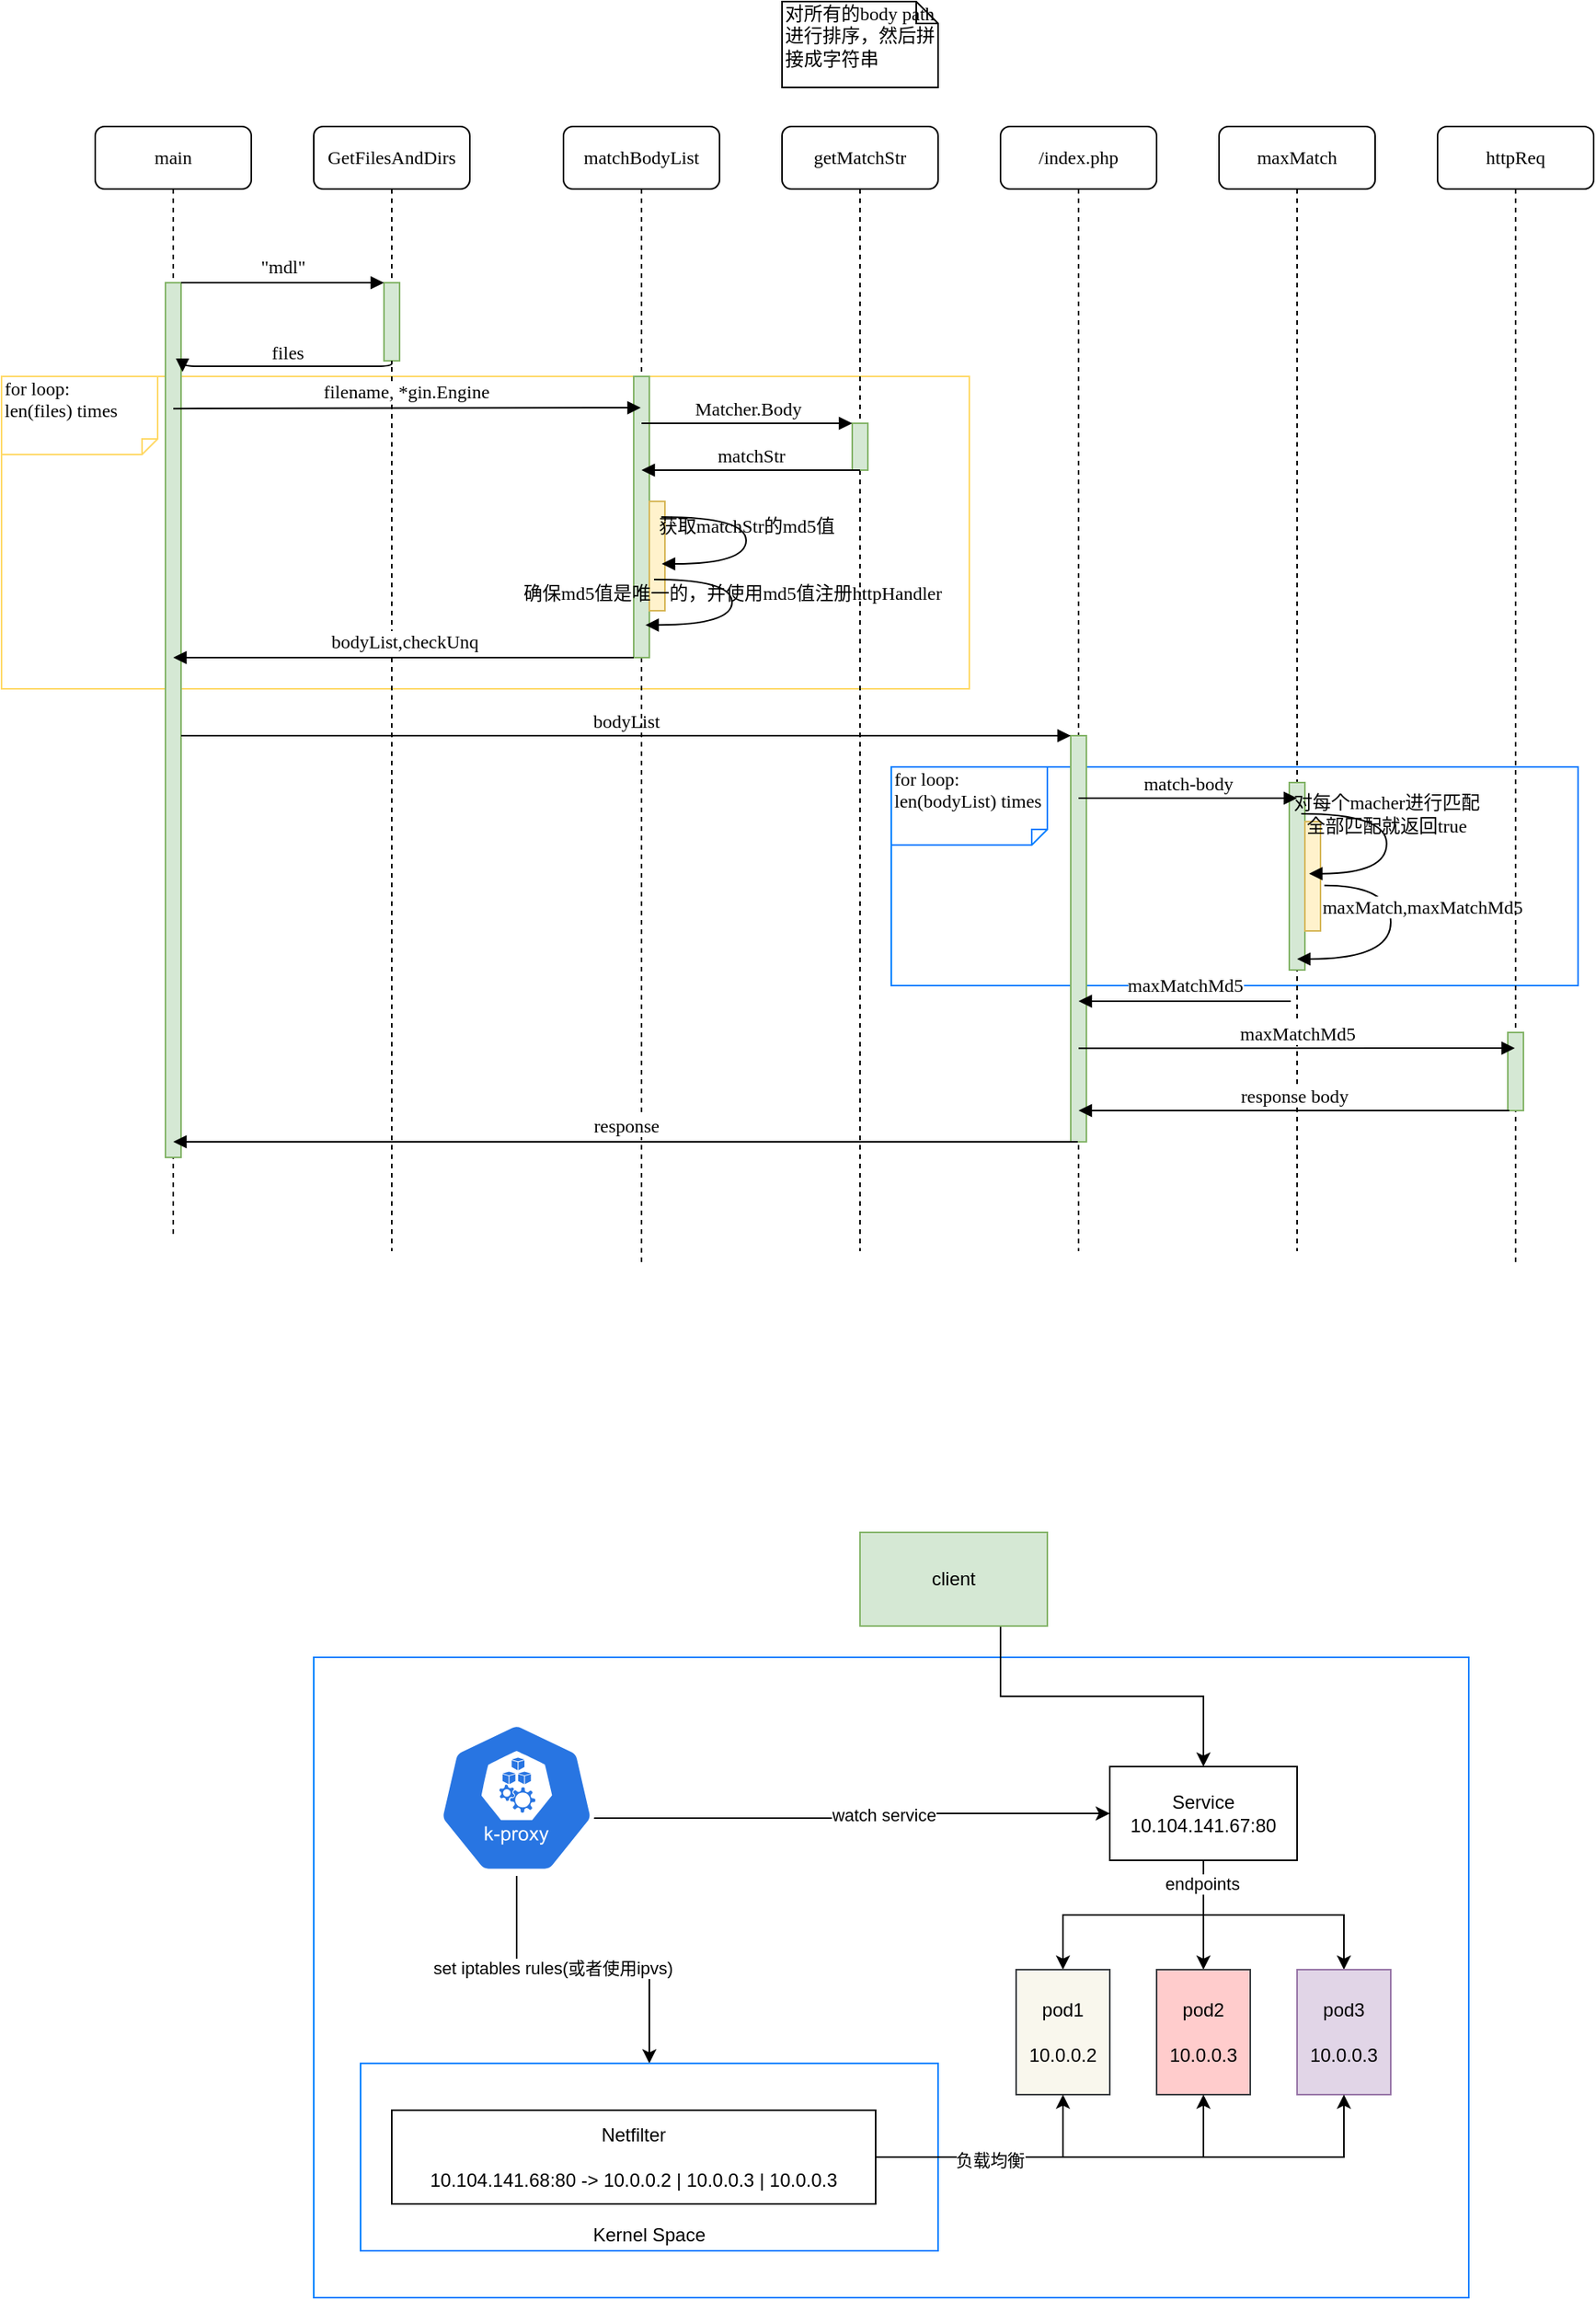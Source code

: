 <mxfile version="14.0.1" type="github">
  <diagram name="Page-1" id="13e1069c-82ec-6db2-03f1-153e76fe0fe0">
    <mxGraphModel dx="1298" dy="-103" grid="1" gridSize="10" guides="1" tooltips="1" connect="1" arrows="1" fold="1" page="1" pageScale="1" pageWidth="850" pageHeight="400" background="#ffffff" math="0" shadow="0">
      <root>
        <mxCell id="0" />
        <mxCell id="1" parent="0" />
        <mxCell id="SKvN3QT0MtDooMWM45vD-5" value="" style="shape=note;whiteSpace=wrap;html=1;size=0;verticalAlign=top;align=left;spacingTop=-6;rounded=0;shadow=0;comic=0;labelBackgroundColor=none;strokeWidth=1;fontFamily=Verdana;fontSize=12;strokeColor=#007FFF;" vertex="1" parent="1">
          <mxGeometry x="540" y="2070" width="740" height="410" as="geometry" />
        </mxCell>
        <mxCell id="YmVjbaBAGrZHu8uXbrV_-117" value="Note" style="shape=note;whiteSpace=wrap;html=1;size=0;verticalAlign=top;align=left;spacingTop=-6;rounded=0;shadow=0;comic=0;labelBackgroundColor=none;strokeWidth=1;fontFamily=Verdana;fontSize=12;strokeColor=#007FFF;" parent="1" vertex="1">
          <mxGeometry x="910" y="1500" width="440" height="140" as="geometry" />
        </mxCell>
        <mxCell id="7baba1c4bc27f4b0-43" value="Note" style="shape=note;whiteSpace=wrap;html=1;size=0;verticalAlign=top;align=left;spacingTop=-6;rounded=0;shadow=0;comic=0;labelBackgroundColor=none;strokeWidth=1;fontFamily=Verdana;fontSize=12;strokeColor=#FFD966;" parent="1" vertex="1">
          <mxGeometry x="340" y="1250" width="620" height="200" as="geometry" />
        </mxCell>
        <mxCell id="YmVjbaBAGrZHu8uXbrV_-1" value="&lt;p class=&quot;p1&quot; style=&quot;margin: 0px ; font-stretch: normal ; line-height: normal ; font-family: &amp;#34;andale mono&amp;#34;&quot;&gt;&lt;span class=&quot;s1&quot; style=&quot;background-color: rgb(255 , 255 , 255)&quot;&gt;&lt;font style=&quot;font-size: 12px&quot;&gt;GetFilesAndDirs&lt;/font&gt;&lt;/span&gt;&lt;/p&gt;" style="shape=umlLifeline;perimeter=lifelinePerimeter;whiteSpace=wrap;html=1;container=1;collapsible=0;recursiveResize=0;outlineConnect=0;rounded=1;shadow=0;comic=0;labelBackgroundColor=none;strokeWidth=1;fontFamily=Verdana;fontSize=12;align=center;" parent="1" vertex="1">
          <mxGeometry x="540" y="1090" width="100" height="720" as="geometry" />
        </mxCell>
        <mxCell id="YmVjbaBAGrZHu8uXbrV_-2" value="" style="html=1;points=[];perimeter=orthogonalPerimeter;rounded=0;shadow=0;comic=0;labelBackgroundColor=none;strokeWidth=1;fontFamily=Verdana;fontSize=12;align=center;fillColor=#d5e8d4;strokeColor=#82b366;" parent="YmVjbaBAGrZHu8uXbrV_-1" vertex="1">
          <mxGeometry x="45" y="100" width="10" height="50" as="geometry" />
        </mxCell>
        <mxCell id="YmVjbaBAGrZHu8uXbrV_-3" value="&lt;p class=&quot;p1&quot; style=&quot;margin: 0px ; font-stretch: normal ; line-height: normal ; font-family: &amp;#34;andale mono&amp;#34;&quot;&gt;&lt;span class=&quot;s1&quot; style=&quot;background-color: rgb(255 , 255 , 255)&quot;&gt;&lt;font style=&quot;font-size: 12px&quot;&gt;matchBodyList&lt;/font&gt;&lt;/span&gt;&lt;/p&gt;" style="shape=umlLifeline;perimeter=lifelinePerimeter;whiteSpace=wrap;html=1;container=1;collapsible=0;recursiveResize=0;outlineConnect=0;rounded=1;shadow=0;comic=0;labelBackgroundColor=none;strokeWidth=1;fontFamily=Verdana;fontSize=12;align=center;" parent="1" vertex="1">
          <mxGeometry x="700" y="1090" width="100" height="730" as="geometry" />
        </mxCell>
        <mxCell id="YmVjbaBAGrZHu8uXbrV_-4" value="" style="html=1;points=[];perimeter=orthogonalPerimeter;rounded=0;shadow=0;comic=0;labelBackgroundColor=none;strokeWidth=1;fontFamily=Verdana;fontSize=12;align=center;fillColor=#d5e8d4;strokeColor=#82b366;" parent="YmVjbaBAGrZHu8uXbrV_-3" vertex="1">
          <mxGeometry x="45" y="160" width="10" height="180" as="geometry" />
        </mxCell>
        <mxCell id="YmVjbaBAGrZHu8uXbrV_-42" value="" style="html=1;points=[];perimeter=orthogonalPerimeter;rounded=0;shadow=0;comic=0;labelBackgroundColor=none;strokeWidth=1;fontFamily=Verdana;fontSize=12;align=center;fillColor=#fff2cc;strokeColor=#d6b656;" parent="YmVjbaBAGrZHu8uXbrV_-3" vertex="1">
          <mxGeometry x="55" y="240" width="10" height="70" as="geometry" />
        </mxCell>
        <mxCell id="YmVjbaBAGrZHu8uXbrV_-5" value="getMatchStr" style="shape=umlLifeline;perimeter=lifelinePerimeter;whiteSpace=wrap;html=1;container=1;collapsible=0;recursiveResize=0;outlineConnect=0;rounded=1;shadow=0;comic=0;labelBackgroundColor=none;strokeWidth=1;fontFamily=Verdana;fontSize=12;align=center;" parent="1" vertex="1">
          <mxGeometry x="840" y="1090" width="100" height="720" as="geometry" />
        </mxCell>
        <mxCell id="YmVjbaBAGrZHu8uXbrV_-11" value="" style="html=1;points=[];perimeter=orthogonalPerimeter;rounded=0;shadow=0;comic=0;labelBackgroundColor=none;strokeWidth=1;fontFamily=Verdana;fontSize=12;align=center;fillColor=#d5e8d4;strokeColor=#82b366;" parent="YmVjbaBAGrZHu8uXbrV_-5" vertex="1">
          <mxGeometry x="45" y="190" width="10" height="30" as="geometry" />
        </mxCell>
        <mxCell id="YmVjbaBAGrZHu8uXbrV_-6" value="/index.php" style="shape=umlLifeline;perimeter=lifelinePerimeter;whiteSpace=wrap;html=1;container=1;collapsible=0;recursiveResize=0;outlineConnect=0;rounded=1;shadow=0;comic=0;labelBackgroundColor=none;strokeWidth=1;fontFamily=Verdana;fontSize=12;align=center;" parent="1" vertex="1">
          <mxGeometry x="980" y="1090" width="100" height="720" as="geometry" />
        </mxCell>
        <mxCell id="YmVjbaBAGrZHu8uXbrV_-16" value="" style="html=1;points=[];perimeter=orthogonalPerimeter;rounded=0;shadow=0;comic=0;labelBackgroundColor=none;strokeWidth=1;fontFamily=Verdana;fontSize=12;align=center;fillColor=#d5e8d4;strokeColor=#82b366;" parent="YmVjbaBAGrZHu8uXbrV_-6" vertex="1">
          <mxGeometry x="45" y="390" width="10" height="260" as="geometry" />
        </mxCell>
        <mxCell id="YmVjbaBAGrZHu8uXbrV_-7" value="maxMatch" style="shape=umlLifeline;perimeter=lifelinePerimeter;whiteSpace=wrap;html=1;container=1;collapsible=0;recursiveResize=0;outlineConnect=0;rounded=1;shadow=0;comic=0;labelBackgroundColor=none;strokeWidth=1;fontFamily=Verdana;fontSize=12;align=center;" parent="1" vertex="1">
          <mxGeometry x="1120" y="1090" width="100" height="720" as="geometry" />
        </mxCell>
        <mxCell id="YmVjbaBAGrZHu8uXbrV_-88" value="" style="html=1;points=[];perimeter=orthogonalPerimeter;rounded=0;shadow=0;comic=0;labelBackgroundColor=none;strokeWidth=1;fontFamily=Verdana;fontSize=12;align=center;fillColor=#d5e8d4;strokeColor=#82b366;" parent="YmVjbaBAGrZHu8uXbrV_-7" vertex="1">
          <mxGeometry x="45" y="420" width="10" height="120" as="geometry" />
        </mxCell>
        <mxCell id="YmVjbaBAGrZHu8uXbrV_-89" value="" style="html=1;points=[];perimeter=orthogonalPerimeter;rounded=0;shadow=0;comic=0;labelBackgroundColor=none;strokeWidth=1;fontFamily=Verdana;fontSize=12;align=center;fillColor=#fff2cc;strokeColor=#d6b656;" parent="YmVjbaBAGrZHu8uXbrV_-7" vertex="1">
          <mxGeometry x="55" y="445" width="10" height="70" as="geometry" />
        </mxCell>
        <mxCell id="YmVjbaBAGrZHu8uXbrV_-110" value="&lt;p class=&quot;p1&quot; style=&quot;margin: 0px ; font-stretch: normal ; line-height: normal ; font-family: &amp;#34;andale mono&amp;#34;&quot;&gt;&lt;span style=&quot;background-color: rgb(255 , 255 , 255)&quot;&gt;&lt;span class=&quot;s1&quot;&gt;maxMatch,&lt;/span&gt;&lt;span style=&quot;font-family: &amp;#34;andale mono&amp;#34;&quot;&gt;maxMatchMd5&lt;/span&gt;&lt;/span&gt;&lt;/p&gt;" style="html=1;verticalAlign=bottom;endArrow=block;labelBackgroundColor=none;fontFamily=Verdana;fontSize=12;elbow=vertical;edgeStyle=orthogonalEdgeStyle;curved=1;exitX=1.243;exitY=0.584;exitPerimeter=0;exitDx=0;exitDy=0;" parent="YmVjbaBAGrZHu8uXbrV_-7" source="YmVjbaBAGrZHu8uXbrV_-89" edge="1">
          <mxGeometry x="-0.109" y="20" relative="1" as="geometry">
            <mxPoint x="-171.84" y="470.05" as="sourcePoint" />
            <mxPoint x="50" y="533" as="targetPoint" />
            <Array as="points">
              <mxPoint x="110" y="486" />
              <mxPoint x="110" y="533" />
            </Array>
            <mxPoint as="offset" />
          </mxGeometry>
        </mxCell>
        <mxCell id="YmVjbaBAGrZHu8uXbrV_-8" value="httpReq" style="shape=umlLifeline;perimeter=lifelinePerimeter;whiteSpace=wrap;html=1;container=1;collapsible=0;recursiveResize=0;outlineConnect=0;rounded=1;shadow=0;comic=0;labelBackgroundColor=none;strokeWidth=1;fontFamily=Verdana;fontSize=12;align=center;" parent="1" vertex="1">
          <mxGeometry x="1260" y="1090" width="100" height="730" as="geometry" />
        </mxCell>
        <mxCell id="YmVjbaBAGrZHu8uXbrV_-120" value="" style="html=1;points=[];perimeter=orthogonalPerimeter;rounded=0;shadow=0;comic=0;labelBackgroundColor=none;strokeWidth=1;fontFamily=Verdana;fontSize=12;align=center;fillColor=#d5e8d4;strokeColor=#82b366;" parent="YmVjbaBAGrZHu8uXbrV_-8" vertex="1">
          <mxGeometry x="45" y="580" width="10" height="50" as="geometry" />
        </mxCell>
        <mxCell id="YmVjbaBAGrZHu8uXbrV_-9" value="main" style="shape=umlLifeline;perimeter=lifelinePerimeter;whiteSpace=wrap;html=1;container=1;collapsible=0;recursiveResize=0;outlineConnect=0;rounded=1;shadow=0;comic=0;labelBackgroundColor=none;strokeWidth=1;fontFamily=Verdana;fontSize=12;align=center;" parent="1" vertex="1">
          <mxGeometry x="400" y="1090" width="100" height="710" as="geometry" />
        </mxCell>
        <mxCell id="YmVjbaBAGrZHu8uXbrV_-10" value="" style="html=1;points=[];perimeter=orthogonalPerimeter;rounded=0;shadow=0;comic=0;labelBackgroundColor=none;strokeWidth=1;fontFamily=Verdana;fontSize=12;align=center;fillColor=#d5e8d4;strokeColor=#82b366;" parent="YmVjbaBAGrZHu8uXbrV_-9" vertex="1">
          <mxGeometry x="45" y="100" width="10" height="560" as="geometry" />
        </mxCell>
        <mxCell id="YmVjbaBAGrZHu8uXbrV_-12" value="&lt;p class=&quot;p1&quot; style=&quot;margin: 0px ; font-stretch: normal ; line-height: normal ; font-family: &amp;#34;andale mono&amp;#34;&quot;&gt;&lt;span style=&quot;background-color: rgb(255 , 255 , 255)&quot;&gt;&lt;span class=&quot;s1&quot; style=&quot;font-size: 12px&quot;&gt;bodyList,&lt;/span&gt;&lt;span style=&quot;font-family: &amp;#34;andale mono&amp;#34;&quot;&gt;checkUnq&lt;/span&gt;&lt;/span&gt;&lt;/p&gt;" style="html=1;verticalAlign=bottom;endArrow=block;labelBackgroundColor=none;fontFamily=Verdana;fontSize=12;edgeStyle=elbowEdgeStyle;elbow=vertical;" parent="1" source="YmVjbaBAGrZHu8uXbrV_-4" target="YmVjbaBAGrZHu8uXbrV_-9" edge="1">
          <mxGeometry relative="1" as="geometry">
            <mxPoint x="810" y="1230" as="sourcePoint" />
            <Array as="points">
              <mxPoint x="680" y="1430" />
              <mxPoint x="640" y="1410" />
              <mxPoint x="690" y="1320" />
              <mxPoint x="710" y="1310" />
              <mxPoint x="460" y="1330" />
              <mxPoint x="760" y="1230" />
            </Array>
          </mxGeometry>
        </mxCell>
        <mxCell id="YmVjbaBAGrZHu8uXbrV_-17" value="bodyList" style="html=1;verticalAlign=bottom;endArrow=block;entryX=0;entryY=0;labelBackgroundColor=none;fontFamily=Verdana;fontSize=12;" parent="1" source="YmVjbaBAGrZHu8uXbrV_-10" target="YmVjbaBAGrZHu8uXbrV_-16" edge="1">
          <mxGeometry relative="1" as="geometry">
            <mxPoint x="810" y="1430" as="sourcePoint" />
          </mxGeometry>
        </mxCell>
        <mxCell id="YmVjbaBAGrZHu8uXbrV_-24" value="&lt;p class=&quot;p1&quot; style=&quot;margin: 0px ; font-stretch: normal ; line-height: normal ; font-family: &amp;#34;andale mono&amp;#34;&quot;&gt;&lt;span class=&quot;s1&quot; style=&quot;background-color: rgb(255 , 255 , 255)&quot;&gt;&lt;font style=&quot;font-size: 12px&quot;&gt;&quot;mdl&quot;&lt;/font&gt;&lt;/span&gt;&lt;/p&gt;" style="html=1;verticalAlign=bottom;endArrow=block;entryX=0;entryY=0;labelBackgroundColor=none;fontFamily=Verdana;fontSize=12;edgeStyle=elbowEdgeStyle;elbow=vertical;" parent="1" source="YmVjbaBAGrZHu8uXbrV_-10" target="YmVjbaBAGrZHu8uXbrV_-2" edge="1">
          <mxGeometry relative="1" as="geometry">
            <mxPoint x="520" y="1200" as="sourcePoint" />
          </mxGeometry>
        </mxCell>
        <mxCell id="YmVjbaBAGrZHu8uXbrV_-25" value="files" style="html=1;verticalAlign=bottom;endArrow=block;entryX=1.094;entryY=0.102;labelBackgroundColor=none;fontFamily=Verdana;fontSize=12;edgeStyle=elbowEdgeStyle;elbow=vertical;entryDx=0;entryDy=0;entryPerimeter=0;" parent="1" source="YmVjbaBAGrZHu8uXbrV_-2" target="YmVjbaBAGrZHu8uXbrV_-10" edge="1">
          <mxGeometry relative="1" as="geometry">
            <mxPoint x="670" y="1210" as="sourcePoint" />
          </mxGeometry>
        </mxCell>
        <mxCell id="YmVjbaBAGrZHu8uXbrV_-38" value="&lt;p class=&quot;p1&quot; style=&quot;margin: 0px ; font-stretch: normal ; line-height: normal ; font-family: &amp;#34;andale mono&amp;#34;&quot;&gt;&lt;span style=&quot;background-color: rgb(255 , 255 , 255)&quot;&gt;filename, *gin.Engine&lt;/span&gt;&lt;/p&gt;" style="html=1;verticalAlign=bottom;endArrow=block;labelBackgroundColor=none;fontFamily=Verdana;fontSize=12;edgeStyle=elbowEdgeStyle;elbow=vertical;" parent="1" target="YmVjbaBAGrZHu8uXbrV_-3" edge="1">
          <mxGeometry relative="1" as="geometry">
            <mxPoint x="450" y="1270.584" as="sourcePoint" />
            <mxPoint x="580" y="1270.29" as="targetPoint" />
            <Array as="points">
              <mxPoint x="450" y="1270" />
            </Array>
          </mxGeometry>
        </mxCell>
        <mxCell id="YmVjbaBAGrZHu8uXbrV_-39" value="对所有的body path进行排序，然后拼接成字符串" style="shape=note;whiteSpace=wrap;html=1;size=14;verticalAlign=top;align=left;spacingTop=-6;rounded=0;shadow=0;comic=0;labelBackgroundColor=none;strokeWidth=1;fontFamily=Verdana;fontSize=12" parent="1" vertex="1">
          <mxGeometry x="840" y="1010" width="100" height="55" as="geometry" />
        </mxCell>
        <mxCell id="YmVjbaBAGrZHu8uXbrV_-40" value="Matcher.Body" style="html=1;verticalAlign=bottom;endArrow=block;labelBackgroundColor=none;fontFamily=Verdana;fontSize=12;" parent="1" target="YmVjbaBAGrZHu8uXbrV_-11" edge="1">
          <mxGeometry relative="1" as="geometry">
            <mxPoint x="750" y="1280" as="sourcePoint" />
            <mxPoint x="880" y="1280" as="targetPoint" />
          </mxGeometry>
        </mxCell>
        <mxCell id="YmVjbaBAGrZHu8uXbrV_-41" value="matchStr" style="html=1;verticalAlign=bottom;endArrow=block;labelBackgroundColor=none;fontFamily=Verdana;fontSize=12;edgeStyle=elbowEdgeStyle;elbow=vertical;" parent="1" target="YmVjbaBAGrZHu8uXbrV_-3" edge="1">
          <mxGeometry relative="1" as="geometry">
            <mxPoint x="890" y="1310" as="sourcePoint" />
            <Array as="points">
              <mxPoint x="835" y="1310" />
              <mxPoint x="855" y="1300" />
              <mxPoint x="605" y="1320" />
              <mxPoint x="905" y="1220" />
            </Array>
            <mxPoint x="780" y="1310" as="targetPoint" />
          </mxGeometry>
        </mxCell>
        <mxCell id="YmVjbaBAGrZHu8uXbrV_-43" value="对每个macher进行匹配&lt;br&gt;全部匹配就返回true" style="html=1;verticalAlign=bottom;endArrow=block;labelBackgroundColor=none;fontFamily=Verdana;fontSize=12;elbow=vertical;edgeStyle=orthogonalEdgeStyle;curved=1;entryX=1;entryY=0.286;entryPerimeter=0;exitX=1.038;exitY=0.345;exitPerimeter=0;" parent="1" edge="1">
          <mxGeometry relative="1" as="geometry">
            <mxPoint x="1172.693" y="1530" as="sourcePoint" />
            <mxPoint x="1177.693" y="1568.333" as="targetPoint" />
            <Array as="points">
              <mxPoint x="1227.36" y="1530" />
              <mxPoint x="1227.36" y="1568" />
            </Array>
          </mxGeometry>
        </mxCell>
        <mxCell id="YmVjbaBAGrZHu8uXbrV_-76" value="确保md5值是唯一的，并使用md5值注册httpHandler" style="html=1;verticalAlign=bottom;endArrow=block;labelBackgroundColor=none;fontFamily=Verdana;fontSize=12;elbow=vertical;edgeStyle=orthogonalEdgeStyle;curved=1;" parent="1" edge="1">
          <mxGeometry relative="1" as="geometry">
            <mxPoint x="758" y="1380" as="sourcePoint" />
            <mxPoint x="752.5" y="1409.14" as="targetPoint" />
            <Array as="points">
              <mxPoint x="758" y="1380" />
              <mxPoint x="808" y="1380" />
              <mxPoint x="808" y="1409" />
            </Array>
          </mxGeometry>
        </mxCell>
        <mxCell id="YmVjbaBAGrZHu8uXbrV_-84" value="for loop:&lt;br&gt;len(files) times" style="shape=note;whiteSpace=wrap;html=1;size=10;verticalAlign=top;align=left;spacingTop=-6;rounded=0;shadow=0;comic=0;labelBackgroundColor=none;strokeWidth=1;fontFamily=Verdana;fontSize=12;direction=south;strokeColor=#FFD966;" parent="1" vertex="1">
          <mxGeometry x="340" y="1250" width="100" height="50" as="geometry" />
        </mxCell>
        <mxCell id="YmVjbaBAGrZHu8uXbrV_-87" value="match-body" style="html=1;verticalAlign=bottom;endArrow=block;labelBackgroundColor=none;fontFamily=Verdana;fontSize=12;" parent="1" edge="1">
          <mxGeometry relative="1" as="geometry">
            <mxPoint x="1030" y="1520" as="sourcePoint" />
            <mxPoint x="1170" y="1520" as="targetPoint" />
          </mxGeometry>
        </mxCell>
        <mxCell id="YmVjbaBAGrZHu8uXbrV_-90" value="获取matchStr的md5值" style="html=1;verticalAlign=bottom;endArrow=block;labelBackgroundColor=none;fontFamily=Verdana;fontSize=12;elbow=vertical;edgeStyle=orthogonalEdgeStyle;curved=1;exitX=1.038;exitY=0.345;exitPerimeter=0;" parent="1" edge="1">
          <mxGeometry relative="1" as="geometry">
            <mxPoint x="762.663" y="1340" as="sourcePoint" />
            <mxPoint x="763" y="1370" as="targetPoint" />
            <Array as="points">
              <mxPoint x="817" y="1340" />
              <mxPoint x="817" y="1370" />
              <mxPoint x="763" y="1370" />
            </Array>
          </mxGeometry>
        </mxCell>
        <mxCell id="YmVjbaBAGrZHu8uXbrV_-114" value="&lt;p class=&quot;p1&quot; style=&quot;margin: 0px ; font-stretch: normal ; line-height: normal ; font-family: &amp;#34;andale mono&amp;#34;&quot;&gt;&lt;span style=&quot;background-color: rgb(255 , 255 , 255)&quot;&gt;maxMatchMd5&lt;/span&gt;&lt;/p&gt;" style="html=1;verticalAlign=bottom;endArrow=block;labelBackgroundColor=none;fontFamily=Verdana;fontSize=12;edgeStyle=elbowEdgeStyle;elbow=vertical;" parent="1" edge="1">
          <mxGeometry relative="1" as="geometry">
            <mxPoint x="1165.93" y="1650" as="sourcePoint" />
            <Array as="points">
              <mxPoint x="1100.93" y="1650" />
              <mxPoint x="1060.93" y="1630" />
              <mxPoint x="1110.93" y="1540" />
              <mxPoint x="1130.93" y="1530" />
              <mxPoint x="880.93" y="1550" />
              <mxPoint x="1180.93" y="1450" />
            </Array>
            <mxPoint x="1030" y="1650" as="targetPoint" />
          </mxGeometry>
        </mxCell>
        <mxCell id="YmVjbaBAGrZHu8uXbrV_-118" value="for loop:&lt;br&gt;len(bodyList) times" style="shape=note;whiteSpace=wrap;html=1;size=10;verticalAlign=top;align=left;spacingTop=-6;rounded=0;shadow=0;comic=0;labelBackgroundColor=none;strokeWidth=1;fontFamily=Verdana;fontSize=12;direction=south;strokeColor=#007FFF;" parent="1" vertex="1">
          <mxGeometry x="910" y="1500" width="100" height="50" as="geometry" />
        </mxCell>
        <mxCell id="YmVjbaBAGrZHu8uXbrV_-119" value="&lt;span style=&quot;background-color: rgb(255 , 255 , 255)&quot;&gt;maxMatchMd5&lt;br&gt;&lt;/span&gt;" style="html=1;verticalAlign=bottom;endArrow=block;labelBackgroundColor=none;fontFamily=Verdana;fontSize=12;edgeStyle=elbowEdgeStyle;elbow=vertical;" parent="1" target="YmVjbaBAGrZHu8uXbrV_-8" edge="1">
          <mxGeometry relative="1" as="geometry">
            <mxPoint x="1030" y="1680.143" as="sourcePoint" />
            <mxPoint x="1160" y="1680" as="targetPoint" />
          </mxGeometry>
        </mxCell>
        <mxCell id="YmVjbaBAGrZHu8uXbrV_-121" value="&lt;span style=&quot;background-color: rgb(255 , 255 , 255)&quot;&gt;response body&lt;/span&gt;" style="html=1;verticalAlign=bottom;endArrow=block;labelBackgroundColor=none;fontFamily=Verdana;fontSize=12;edgeStyle=elbowEdgeStyle;elbow=vertical;" parent="1" edge="1">
          <mxGeometry relative="1" as="geometry">
            <mxPoint x="1305.93" y="1720" as="sourcePoint" />
            <Array as="points">
              <mxPoint x="1240.93" y="1720" />
              <mxPoint x="1200.93" y="1700" />
              <mxPoint x="1250.93" y="1610" />
              <mxPoint x="1270.93" y="1600" />
              <mxPoint x="1020.93" y="1620" />
              <mxPoint x="1320.93" y="1520" />
            </Array>
            <mxPoint x="1030" y="1720" as="targetPoint" />
          </mxGeometry>
        </mxCell>
        <mxCell id="YmVjbaBAGrZHu8uXbrV_-122" value="&lt;p class=&quot;p1&quot; style=&quot;margin: 0px ; font-stretch: normal ; line-height: normal ; font-family: &amp;#34;andale mono&amp;#34;&quot;&gt;&lt;span style=&quot;background-color: rgb(255 , 255 , 255)&quot;&gt;response&lt;/span&gt;&lt;/p&gt;" style="html=1;verticalAlign=bottom;endArrow=block;labelBackgroundColor=none;fontFamily=Verdana;fontSize=12;edgeStyle=elbowEdgeStyle;elbow=vertical;" parent="1" source="YmVjbaBAGrZHu8uXbrV_-6" edge="1">
          <mxGeometry relative="1" as="geometry">
            <mxPoint x="745.93" y="1740" as="sourcePoint" />
            <Array as="points">
              <mxPoint x="680.93" y="1740" />
              <mxPoint x="640.93" y="1720" />
              <mxPoint x="690.93" y="1630" />
              <mxPoint x="710.93" y="1620" />
              <mxPoint x="460.93" y="1640" />
              <mxPoint x="760.93" y="1540" />
            </Array>
            <mxPoint x="450.001" y="1740" as="targetPoint" />
          </mxGeometry>
        </mxCell>
        <mxCell id="SKvN3QT0MtDooMWM45vD-4" style="edgeStyle=orthogonalEdgeStyle;rounded=0;orthogonalLoop=1;jettySize=auto;html=1;exitX=0.75;exitY=1;exitDx=0;exitDy=0;" edge="1" parent="1" source="SKvN3QT0MtDooMWM45vD-1" target="SKvN3QT0MtDooMWM45vD-3">
          <mxGeometry relative="1" as="geometry" />
        </mxCell>
        <mxCell id="SKvN3QT0MtDooMWM45vD-1" value="client" style="rounded=0;whiteSpace=wrap;html=1;fillColor=#d5e8d4;strokeColor=#82b366;" vertex="1" parent="1">
          <mxGeometry x="890" y="1990" width="120" height="60" as="geometry" />
        </mxCell>
        <mxCell id="SKvN3QT0MtDooMWM45vD-11" style="edgeStyle=orthogonalEdgeStyle;rounded=0;orthogonalLoop=1;jettySize=auto;html=1;exitX=0.5;exitY=1;exitDx=0;exitDy=0;" edge="1" parent="1" source="SKvN3QT0MtDooMWM45vD-3" target="SKvN3QT0MtDooMWM45vD-9">
          <mxGeometry relative="1" as="geometry" />
        </mxCell>
        <mxCell id="SKvN3QT0MtDooMWM45vD-12" style="edgeStyle=orthogonalEdgeStyle;rounded=0;orthogonalLoop=1;jettySize=auto;html=1;exitX=0.5;exitY=1;exitDx=0;exitDy=0;entryX=0.5;entryY=0;entryDx=0;entryDy=0;" edge="1" parent="1" source="SKvN3QT0MtDooMWM45vD-3" target="SKvN3QT0MtDooMWM45vD-10">
          <mxGeometry relative="1" as="geometry" />
        </mxCell>
        <mxCell id="SKvN3QT0MtDooMWM45vD-13" style="edgeStyle=orthogonalEdgeStyle;rounded=0;orthogonalLoop=1;jettySize=auto;html=1;exitX=0.5;exitY=1;exitDx=0;exitDy=0;" edge="1" parent="1" source="SKvN3QT0MtDooMWM45vD-3" target="SKvN3QT0MtDooMWM45vD-6">
          <mxGeometry relative="1" as="geometry" />
        </mxCell>
        <mxCell id="SKvN3QT0MtDooMWM45vD-25" value="endpoints" style="edgeLabel;html=1;align=center;verticalAlign=middle;resizable=0;points=[];" vertex="1" connectable="0" parent="SKvN3QT0MtDooMWM45vD-13">
          <mxGeometry x="-0.812" y="-1" relative="1" as="geometry">
            <mxPoint as="offset" />
          </mxGeometry>
        </mxCell>
        <mxCell id="SKvN3QT0MtDooMWM45vD-3" value="Service&lt;br&gt;10.104.141.67:80" style="rounded=0;whiteSpace=wrap;html=1;" vertex="1" parent="1">
          <mxGeometry x="1050" y="2140" width="120" height="60" as="geometry" />
        </mxCell>
        <mxCell id="SKvN3QT0MtDooMWM45vD-6" value="pod1&lt;br&gt;&lt;br&gt;10.0.0.2" style="rounded=0;whiteSpace=wrap;html=1;fillColor=#f9f7ed;strokeColor=#36393d;" vertex="1" parent="1">
          <mxGeometry x="990" y="2270" width="60" height="80" as="geometry" />
        </mxCell>
        <mxCell id="SKvN3QT0MtDooMWM45vD-9" value="pod2&lt;br&gt;&lt;br&gt;10.0.0.3" style="rounded=0;whiteSpace=wrap;html=1;fillColor=#ffcccc;strokeColor=#36393d;" vertex="1" parent="1">
          <mxGeometry x="1080" y="2270" width="60" height="80" as="geometry" />
        </mxCell>
        <mxCell id="SKvN3QT0MtDooMWM45vD-10" value="pod3&lt;br&gt;&lt;br&gt;10.0.0.3" style="rounded=0;whiteSpace=wrap;html=1;fillColor=#e1d5e7;strokeColor=#9673a6;" vertex="1" parent="1">
          <mxGeometry x="1170" y="2270" width="60" height="80" as="geometry" />
        </mxCell>
        <mxCell id="SKvN3QT0MtDooMWM45vD-15" style="edgeStyle=orthogonalEdgeStyle;rounded=0;orthogonalLoop=1;jettySize=auto;html=1;exitX=0.995;exitY=0.63;exitDx=0;exitDy=0;exitPerimeter=0;" edge="1" parent="1" source="SKvN3QT0MtDooMWM45vD-14" target="SKvN3QT0MtDooMWM45vD-3">
          <mxGeometry relative="1" as="geometry" />
        </mxCell>
        <mxCell id="SKvN3QT0MtDooMWM45vD-16" value="watch service" style="edgeLabel;html=1;align=center;verticalAlign=middle;resizable=0;points=[];" vertex="1" connectable="0" parent="SKvN3QT0MtDooMWM45vD-15">
          <mxGeometry x="0.128" y="-1" relative="1" as="geometry">
            <mxPoint as="offset" />
          </mxGeometry>
        </mxCell>
        <mxCell id="SKvN3QT0MtDooMWM45vD-18" style="edgeStyle=orthogonalEdgeStyle;rounded=0;orthogonalLoop=1;jettySize=auto;html=1;exitX=0.5;exitY=1;exitDx=0;exitDy=0;exitPerimeter=0;" edge="1" parent="1" source="SKvN3QT0MtDooMWM45vD-14" target="SKvN3QT0MtDooMWM45vD-17">
          <mxGeometry relative="1" as="geometry" />
        </mxCell>
        <mxCell id="SKvN3QT0MtDooMWM45vD-29" value="set iptables rules(或者使用ipvs)" style="edgeLabel;html=1;align=center;verticalAlign=middle;resizable=0;points=[];" vertex="1" connectable="0" parent="SKvN3QT0MtDooMWM45vD-18">
          <mxGeometry x="-0.19" y="1" relative="1" as="geometry">
            <mxPoint as="offset" />
          </mxGeometry>
        </mxCell>
        <mxCell id="SKvN3QT0MtDooMWM45vD-14" value="" style="html=1;dashed=0;whitespace=wrap;fillColor=#2875E2;strokeColor=#ffffff;points=[[0.005,0.63,0],[0.1,0.2,0],[0.9,0.2,0],[0.5,0,0],[0.995,0.63,0],[0.72,0.99,0],[0.5,1,0],[0.28,0.99,0]];shape=mxgraph.kubernetes.icon;prIcon=k_proxy" vertex="1" parent="1">
          <mxGeometry x="620" y="2110" width="100" height="100" as="geometry" />
        </mxCell>
        <mxCell id="SKvN3QT0MtDooMWM45vD-17" value="" style="shape=note;whiteSpace=wrap;html=1;size=0;verticalAlign=top;align=left;spacingTop=-6;rounded=0;shadow=0;comic=0;labelBackgroundColor=none;strokeWidth=1;fontFamily=Verdana;fontSize=12;strokeColor=#007FFF;" vertex="1" parent="1">
          <mxGeometry x="570" y="2330" width="370" height="120" as="geometry" />
        </mxCell>
        <mxCell id="SKvN3QT0MtDooMWM45vD-20" style="edgeStyle=orthogonalEdgeStyle;rounded=0;orthogonalLoop=1;jettySize=auto;html=1;exitX=1;exitY=0.5;exitDx=0;exitDy=0;" edge="1" parent="1" source="SKvN3QT0MtDooMWM45vD-19" target="SKvN3QT0MtDooMWM45vD-6">
          <mxGeometry relative="1" as="geometry" />
        </mxCell>
        <mxCell id="SKvN3QT0MtDooMWM45vD-22" style="edgeStyle=orthogonalEdgeStyle;rounded=0;orthogonalLoop=1;jettySize=auto;html=1;exitX=1;exitY=0.5;exitDx=0;exitDy=0;" edge="1" parent="1" source="SKvN3QT0MtDooMWM45vD-19" target="SKvN3QT0MtDooMWM45vD-9">
          <mxGeometry relative="1" as="geometry" />
        </mxCell>
        <mxCell id="SKvN3QT0MtDooMWM45vD-23" style="edgeStyle=orthogonalEdgeStyle;rounded=0;orthogonalLoop=1;jettySize=auto;html=1;exitX=1;exitY=0.5;exitDx=0;exitDy=0;entryX=0.5;entryY=1;entryDx=0;entryDy=0;" edge="1" parent="1" source="SKvN3QT0MtDooMWM45vD-19" target="SKvN3QT0MtDooMWM45vD-10">
          <mxGeometry relative="1" as="geometry" />
        </mxCell>
        <mxCell id="SKvN3QT0MtDooMWM45vD-26" value="负载均衡" style="edgeLabel;html=1;align=center;verticalAlign=middle;resizable=0;points=[];" vertex="1" connectable="0" parent="SKvN3QT0MtDooMWM45vD-23">
          <mxGeometry x="-0.571" y="-2" relative="1" as="geometry">
            <mxPoint as="offset" />
          </mxGeometry>
        </mxCell>
        <mxCell id="SKvN3QT0MtDooMWM45vD-19" value="Netfilter&lt;br&gt;&lt;br&gt;10.104.141.68:80 -&amp;gt; 10.0.0.2 | 10.0.0.3 | 10.0.0.3" style="rounded=0;whiteSpace=wrap;html=1;" vertex="1" parent="1">
          <mxGeometry x="590" y="2360" width="310" height="60" as="geometry" />
        </mxCell>
        <mxCell id="SKvN3QT0MtDooMWM45vD-27" value="Kernel Space" style="text;html=1;strokeColor=none;fillColor=none;align=center;verticalAlign=middle;whiteSpace=wrap;rounded=0;" vertex="1" parent="1">
          <mxGeometry x="705" y="2430" width="100" height="20" as="geometry" />
        </mxCell>
      </root>
    </mxGraphModel>
  </diagram>
</mxfile>
